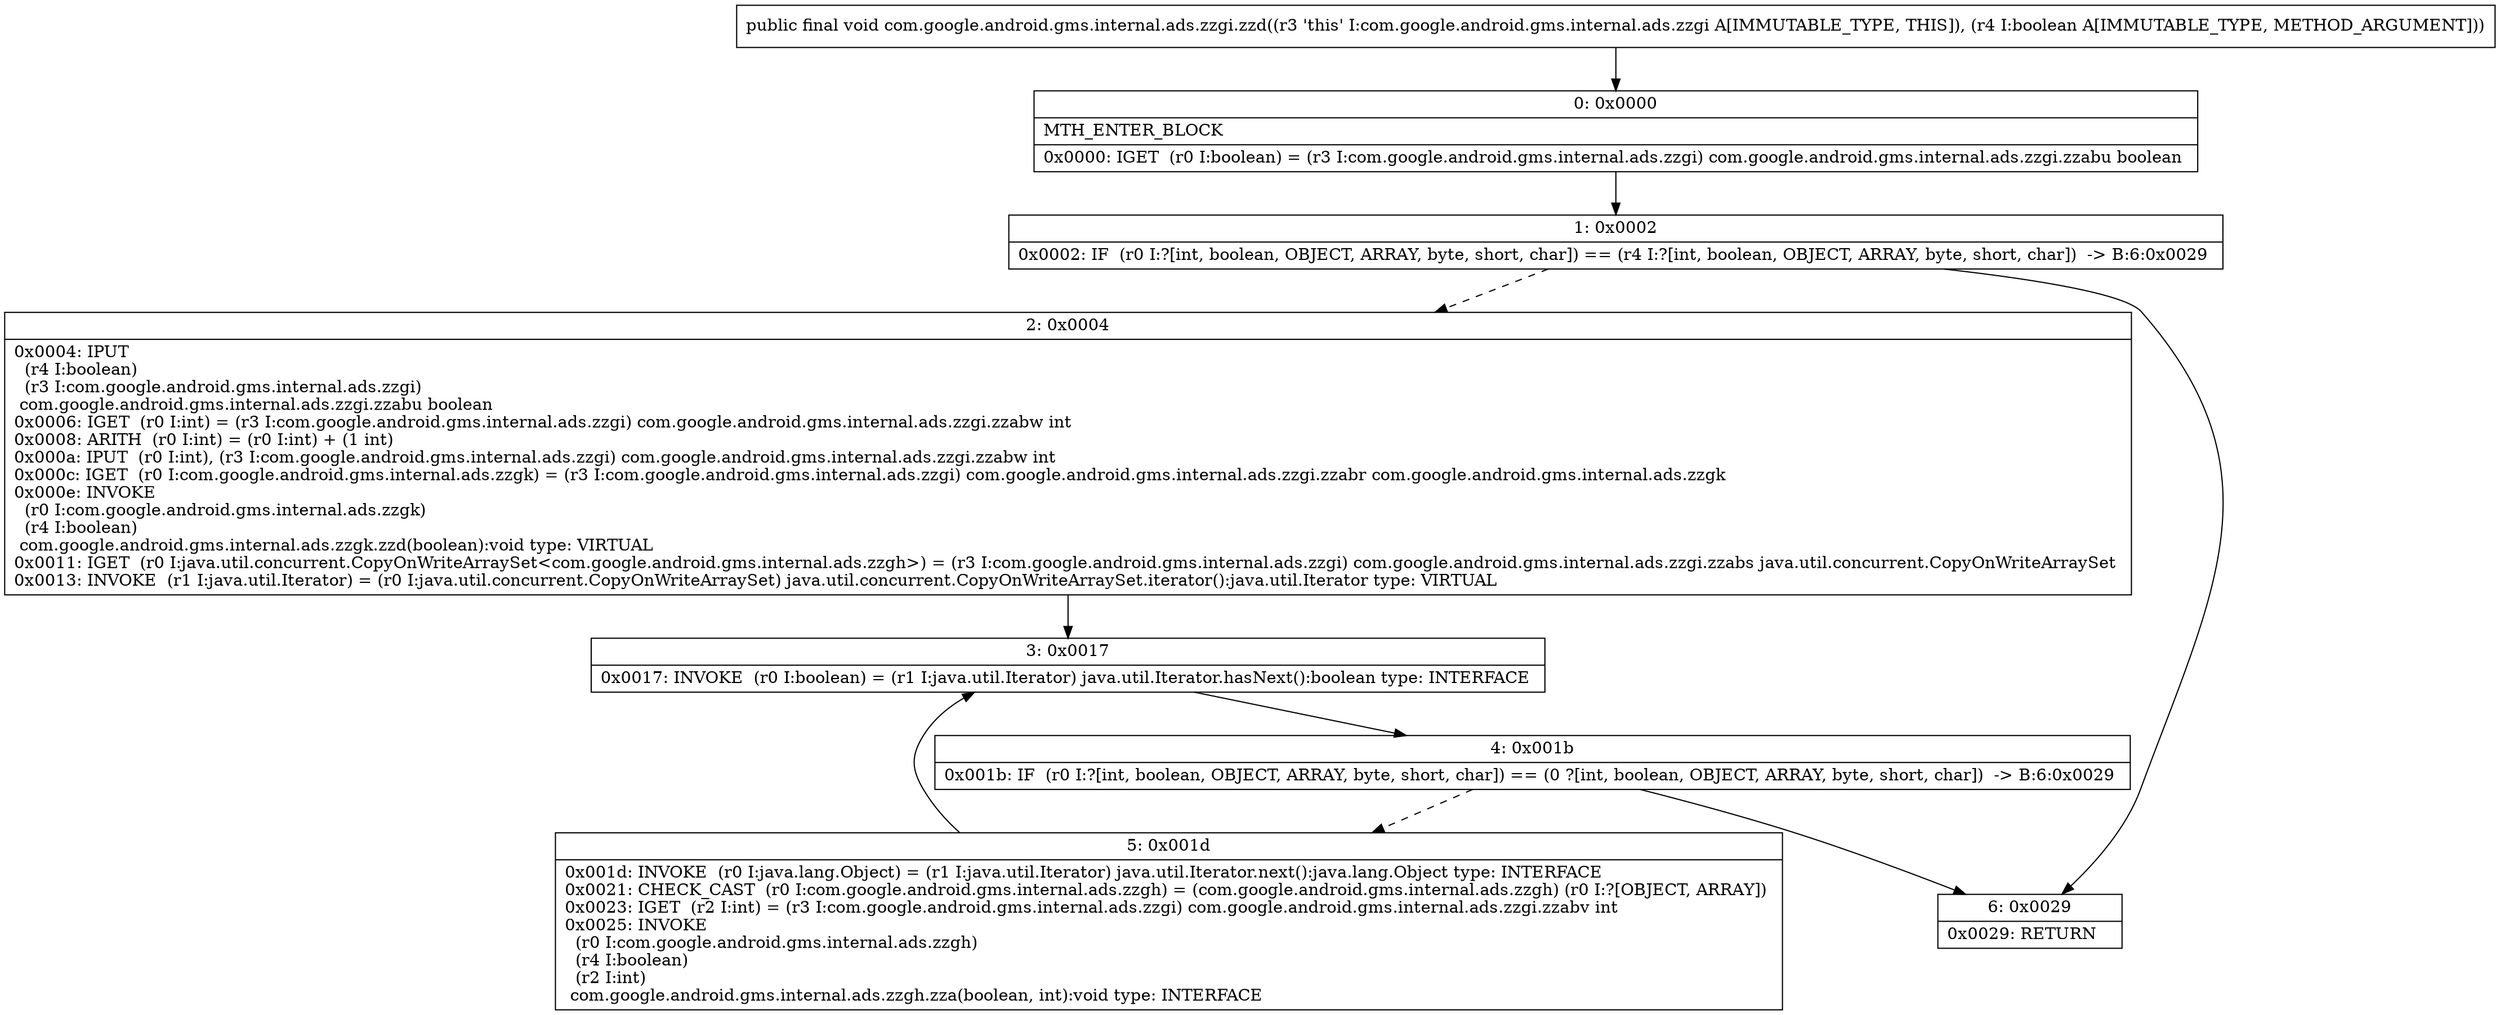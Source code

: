 digraph "CFG forcom.google.android.gms.internal.ads.zzgi.zzd(Z)V" {
Node_0 [shape=record,label="{0\:\ 0x0000|MTH_ENTER_BLOCK\l|0x0000: IGET  (r0 I:boolean) = (r3 I:com.google.android.gms.internal.ads.zzgi) com.google.android.gms.internal.ads.zzgi.zzabu boolean \l}"];
Node_1 [shape=record,label="{1\:\ 0x0002|0x0002: IF  (r0 I:?[int, boolean, OBJECT, ARRAY, byte, short, char]) == (r4 I:?[int, boolean, OBJECT, ARRAY, byte, short, char])  \-\> B:6:0x0029 \l}"];
Node_2 [shape=record,label="{2\:\ 0x0004|0x0004: IPUT  \l  (r4 I:boolean)\l  (r3 I:com.google.android.gms.internal.ads.zzgi)\l com.google.android.gms.internal.ads.zzgi.zzabu boolean \l0x0006: IGET  (r0 I:int) = (r3 I:com.google.android.gms.internal.ads.zzgi) com.google.android.gms.internal.ads.zzgi.zzabw int \l0x0008: ARITH  (r0 I:int) = (r0 I:int) + (1 int) \l0x000a: IPUT  (r0 I:int), (r3 I:com.google.android.gms.internal.ads.zzgi) com.google.android.gms.internal.ads.zzgi.zzabw int \l0x000c: IGET  (r0 I:com.google.android.gms.internal.ads.zzgk) = (r3 I:com.google.android.gms.internal.ads.zzgi) com.google.android.gms.internal.ads.zzgi.zzabr com.google.android.gms.internal.ads.zzgk \l0x000e: INVOKE  \l  (r0 I:com.google.android.gms.internal.ads.zzgk)\l  (r4 I:boolean)\l com.google.android.gms.internal.ads.zzgk.zzd(boolean):void type: VIRTUAL \l0x0011: IGET  (r0 I:java.util.concurrent.CopyOnWriteArraySet\<com.google.android.gms.internal.ads.zzgh\>) = (r3 I:com.google.android.gms.internal.ads.zzgi) com.google.android.gms.internal.ads.zzgi.zzabs java.util.concurrent.CopyOnWriteArraySet \l0x0013: INVOKE  (r1 I:java.util.Iterator) = (r0 I:java.util.concurrent.CopyOnWriteArraySet) java.util.concurrent.CopyOnWriteArraySet.iterator():java.util.Iterator type: VIRTUAL \l}"];
Node_3 [shape=record,label="{3\:\ 0x0017|0x0017: INVOKE  (r0 I:boolean) = (r1 I:java.util.Iterator) java.util.Iterator.hasNext():boolean type: INTERFACE \l}"];
Node_4 [shape=record,label="{4\:\ 0x001b|0x001b: IF  (r0 I:?[int, boolean, OBJECT, ARRAY, byte, short, char]) == (0 ?[int, boolean, OBJECT, ARRAY, byte, short, char])  \-\> B:6:0x0029 \l}"];
Node_5 [shape=record,label="{5\:\ 0x001d|0x001d: INVOKE  (r0 I:java.lang.Object) = (r1 I:java.util.Iterator) java.util.Iterator.next():java.lang.Object type: INTERFACE \l0x0021: CHECK_CAST  (r0 I:com.google.android.gms.internal.ads.zzgh) = (com.google.android.gms.internal.ads.zzgh) (r0 I:?[OBJECT, ARRAY]) \l0x0023: IGET  (r2 I:int) = (r3 I:com.google.android.gms.internal.ads.zzgi) com.google.android.gms.internal.ads.zzgi.zzabv int \l0x0025: INVOKE  \l  (r0 I:com.google.android.gms.internal.ads.zzgh)\l  (r4 I:boolean)\l  (r2 I:int)\l com.google.android.gms.internal.ads.zzgh.zza(boolean, int):void type: INTERFACE \l}"];
Node_6 [shape=record,label="{6\:\ 0x0029|0x0029: RETURN   \l}"];
MethodNode[shape=record,label="{public final void com.google.android.gms.internal.ads.zzgi.zzd((r3 'this' I:com.google.android.gms.internal.ads.zzgi A[IMMUTABLE_TYPE, THIS]), (r4 I:boolean A[IMMUTABLE_TYPE, METHOD_ARGUMENT])) }"];
MethodNode -> Node_0;
Node_0 -> Node_1;
Node_1 -> Node_2[style=dashed];
Node_1 -> Node_6;
Node_2 -> Node_3;
Node_3 -> Node_4;
Node_4 -> Node_5[style=dashed];
Node_4 -> Node_6;
Node_5 -> Node_3;
}

